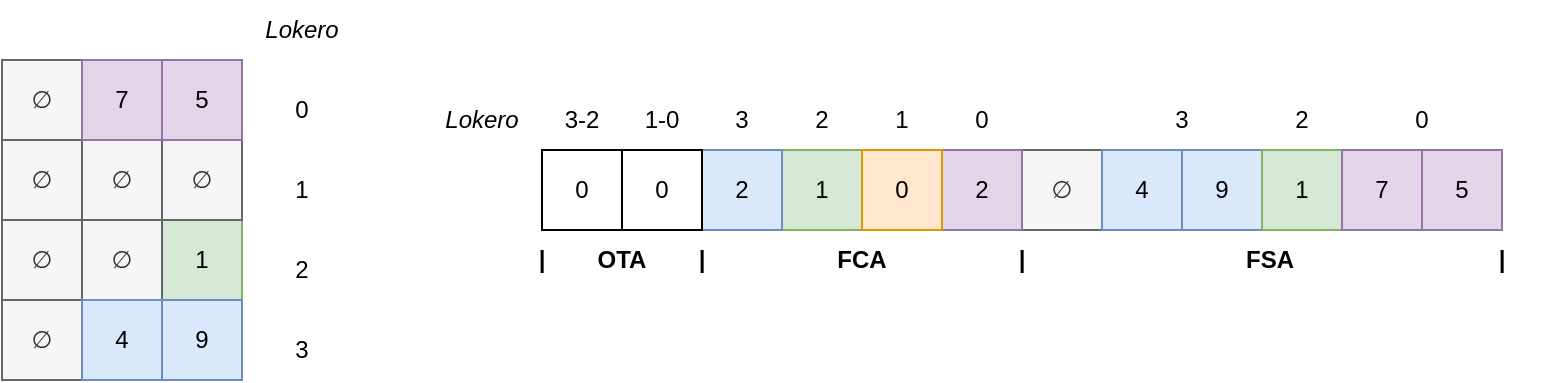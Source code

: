 <mxfile version="22.1.18" type="github">
  <diagram name="Sivu-1" id="sYl4Pm5ivETrtB2ATbQu">
    <mxGraphModel dx="2002" dy="1153" grid="1" gridSize="10" guides="1" tooltips="1" connect="1" arrows="1" fold="1" page="1" pageScale="1" pageWidth="827" pageHeight="1169" math="0" shadow="0">
      <root>
        <mxCell id="0" />
        <mxCell id="1" parent="0" />
        <mxCell id="dwBrDMo1AASgs84f_AcI-2" value="∅" style="whiteSpace=wrap;html=1;aspect=fixed;fillColor=#f5f5f5;fontColor=#333333;strokeColor=#666666;" parent="1" vertex="1">
          <mxGeometry x="540" y="190" width="40" height="40" as="geometry" />
        </mxCell>
        <mxCell id="dwBrDMo1AASgs84f_AcI-3" value="4" style="whiteSpace=wrap;html=1;aspect=fixed;fillColor=#dae8fc;strokeColor=#6c8ebf;" parent="1" vertex="1">
          <mxGeometry x="580" y="190" width="40" height="40" as="geometry" />
        </mxCell>
        <mxCell id="dwBrDMo1AASgs84f_AcI-4" value="9" style="whiteSpace=wrap;html=1;aspect=fixed;fillColor=#dae8fc;strokeColor=#6c8ebf;" parent="1" vertex="1">
          <mxGeometry x="620" y="190" width="40" height="40" as="geometry" />
        </mxCell>
        <mxCell id="dwBrDMo1AASgs84f_AcI-5" value="1" style="whiteSpace=wrap;html=1;aspect=fixed;fillColor=#d5e8d4;strokeColor=#82b366;" parent="1" vertex="1">
          <mxGeometry x="660" y="190" width="40" height="40" as="geometry" />
        </mxCell>
        <mxCell id="dwBrDMo1AASgs84f_AcI-6" value="7" style="whiteSpace=wrap;html=1;aspect=fixed;fillColor=#e1d5e7;strokeColor=#9673a6;" parent="1" vertex="1">
          <mxGeometry x="700" y="190" width="40" height="40" as="geometry" />
        </mxCell>
        <mxCell id="dwBrDMo1AASgs84f_AcI-7" value="5" style="whiteSpace=wrap;html=1;aspect=fixed;fillColor=#e1d5e7;strokeColor=#9673a6;" parent="1" vertex="1">
          <mxGeometry x="740" y="190" width="40" height="40" as="geometry" />
        </mxCell>
        <mxCell id="dwBrDMo1AASgs84f_AcI-8" value="∅" style="whiteSpace=wrap;html=1;aspect=fixed;fillColor=#f5f5f5;fontColor=#333333;strokeColor=#666666;" parent="1" vertex="1">
          <mxGeometry x="30" y="145" width="40" height="40" as="geometry" />
        </mxCell>
        <mxCell id="dwBrDMo1AASgs84f_AcI-11" value="∅" style="whiteSpace=wrap;html=1;aspect=fixed;fillColor=#f5f5f5;fontColor=#333333;strokeColor=#666666;" parent="1" vertex="1">
          <mxGeometry x="30" y="185" width="40" height="40" as="geometry" />
        </mxCell>
        <mxCell id="dwBrDMo1AASgs84f_AcI-14" value="∅" style="whiteSpace=wrap;html=1;aspect=fixed;fillColor=#f5f5f5;fontColor=#333333;strokeColor=#666666;" parent="1" vertex="1">
          <mxGeometry x="30" y="225" width="40" height="40" as="geometry" />
        </mxCell>
        <mxCell id="dwBrDMo1AASgs84f_AcI-15" value="1" style="whiteSpace=wrap;html=1;aspect=fixed;fillColor=#d5e8d4;strokeColor=#82b366;" parent="1" vertex="1">
          <mxGeometry x="110" y="225" width="40" height="40" as="geometry" />
        </mxCell>
        <mxCell id="dwBrDMo1AASgs84f_AcI-16" value="∅" style="whiteSpace=wrap;html=1;aspect=fixed;fillColor=#f5f5f5;fontColor=#333333;strokeColor=#666666;" parent="1" vertex="1">
          <mxGeometry x="70" y="225" width="40" height="40" as="geometry" />
        </mxCell>
        <mxCell id="dwBrDMo1AASgs84f_AcI-17" value="∅" style="whiteSpace=wrap;html=1;aspect=fixed;fillColor=#f5f5f5;fontColor=#333333;strokeColor=#666666;" parent="1" vertex="1">
          <mxGeometry x="30" y="265" width="40" height="40" as="geometry" />
        </mxCell>
        <mxCell id="dwBrDMo1AASgs84f_AcI-18" value="9" style="whiteSpace=wrap;html=1;aspect=fixed;fillColor=#dae8fc;strokeColor=#6c8ebf;" parent="1" vertex="1">
          <mxGeometry x="110" y="265" width="40" height="40" as="geometry" />
        </mxCell>
        <mxCell id="dwBrDMo1AASgs84f_AcI-19" value="4" style="whiteSpace=wrap;html=1;aspect=fixed;fillColor=#dae8fc;strokeColor=#6c8ebf;" parent="1" vertex="1">
          <mxGeometry x="70" y="265" width="40" height="40" as="geometry" />
        </mxCell>
        <mxCell id="dwBrDMo1AASgs84f_AcI-20" value="1" style="whiteSpace=wrap;html=1;aspect=fixed;fillColor=#d5e8d4;strokeColor=#82b366;" parent="1" vertex="1">
          <mxGeometry x="420" y="190" width="40" height="40" as="geometry" />
        </mxCell>
        <mxCell id="dwBrDMo1AASgs84f_AcI-21" value="2" style="whiteSpace=wrap;html=1;aspect=fixed;fillColor=#e1d5e7;strokeColor=#9673a6;" parent="1" vertex="1">
          <mxGeometry x="500" y="190" width="40" height="40" as="geometry" />
        </mxCell>
        <mxCell id="dwBrDMo1AASgs84f_AcI-22" value="0" style="whiteSpace=wrap;html=1;aspect=fixed;fillColor=#ffe6cc;strokeColor=#d79b00;" parent="1" vertex="1">
          <mxGeometry x="460" y="190" width="40" height="40" as="geometry" />
        </mxCell>
        <mxCell id="dwBrDMo1AASgs84f_AcI-23" value="0" style="whiteSpace=wrap;html=1;aspect=fixed;gradientColor=none;" parent="1" vertex="1">
          <mxGeometry x="300" y="190" width="40" height="40" as="geometry" />
        </mxCell>
        <mxCell id="dwBrDMo1AASgs84f_AcI-24" value="2" style="whiteSpace=wrap;html=1;aspect=fixed;fillColor=#dae8fc;strokeColor=#6c8ebf;" parent="1" vertex="1">
          <mxGeometry x="380" y="190" width="40" height="40" as="geometry" />
        </mxCell>
        <mxCell id="dwBrDMo1AASgs84f_AcI-25" value="0" style="whiteSpace=wrap;html=1;aspect=fixed;" parent="1" vertex="1">
          <mxGeometry x="340" y="190" width="40" height="40" as="geometry" />
        </mxCell>
        <mxCell id="dwBrDMo1AASgs84f_AcI-26" value="OTA" style="text;html=1;strokeColor=none;fillColor=none;align=center;verticalAlign=middle;whiteSpace=wrap;rounded=0;fontStyle=1" parent="1" vertex="1">
          <mxGeometry x="310" y="230" width="60" height="30" as="geometry" />
        </mxCell>
        <mxCell id="dwBrDMo1AASgs84f_AcI-29" value="&lt;b&gt;|&lt;/b&gt;" style="text;html=1;strokeColor=none;fillColor=none;align=center;verticalAlign=middle;whiteSpace=wrap;rounded=0;" parent="1" vertex="1">
          <mxGeometry x="270" y="230" width="60" height="30" as="geometry" />
        </mxCell>
        <mxCell id="dwBrDMo1AASgs84f_AcI-30" value="&lt;b&gt;|&lt;/b&gt;" style="text;html=1;strokeColor=none;fillColor=none;align=center;verticalAlign=middle;whiteSpace=wrap;rounded=0;" parent="1" vertex="1">
          <mxGeometry x="350" y="230" width="60" height="30" as="geometry" />
        </mxCell>
        <mxCell id="dwBrDMo1AASgs84f_AcI-31" value="0" style="text;html=1;strokeColor=none;fillColor=none;align=center;verticalAlign=middle;whiteSpace=wrap;rounded=0;" parent="1" vertex="1">
          <mxGeometry x="150" y="155" width="60" height="30" as="geometry" />
        </mxCell>
        <mxCell id="dwBrDMo1AASgs84f_AcI-32" value="1" style="text;html=1;strokeColor=none;fillColor=none;align=center;verticalAlign=middle;whiteSpace=wrap;rounded=0;" parent="1" vertex="1">
          <mxGeometry x="150" y="195" width="60" height="30" as="geometry" />
        </mxCell>
        <mxCell id="dwBrDMo1AASgs84f_AcI-33" value="2" style="text;html=1;strokeColor=none;fillColor=none;align=center;verticalAlign=middle;whiteSpace=wrap;rounded=0;" parent="1" vertex="1">
          <mxGeometry x="150" y="235" width="60" height="30" as="geometry" />
        </mxCell>
        <mxCell id="dwBrDMo1AASgs84f_AcI-34" value="3" style="text;html=1;strokeColor=none;fillColor=none;align=center;verticalAlign=middle;whiteSpace=wrap;rounded=0;" parent="1" vertex="1">
          <mxGeometry x="150" y="275" width="60" height="30" as="geometry" />
        </mxCell>
        <mxCell id="dwBrDMo1AASgs84f_AcI-35" value="3-2" style="text;html=1;strokeColor=none;fillColor=none;align=center;verticalAlign=middle;whiteSpace=wrap;rounded=0;" parent="1" vertex="1">
          <mxGeometry x="290" y="160" width="60" height="30" as="geometry" />
        </mxCell>
        <mxCell id="dwBrDMo1AASgs84f_AcI-36" value="1-0" style="text;html=1;strokeColor=none;fillColor=none;align=center;verticalAlign=middle;whiteSpace=wrap;rounded=0;" parent="1" vertex="1">
          <mxGeometry x="330" y="160" width="60" height="30" as="geometry" />
        </mxCell>
        <mxCell id="dwBrDMo1AASgs84f_AcI-38" value="FCA" style="text;html=1;strokeColor=none;fillColor=none;align=center;verticalAlign=middle;whiteSpace=wrap;rounded=0;fontStyle=1" parent="1" vertex="1">
          <mxGeometry x="430" y="230" width="60" height="30" as="geometry" />
        </mxCell>
        <mxCell id="dwBrDMo1AASgs84f_AcI-39" value="&lt;b&gt;|&lt;/b&gt;" style="text;html=1;strokeColor=none;fillColor=none;align=center;verticalAlign=middle;whiteSpace=wrap;rounded=0;" parent="1" vertex="1">
          <mxGeometry x="510" y="230" width="60" height="30" as="geometry" />
        </mxCell>
        <mxCell id="dwBrDMo1AASgs84f_AcI-40" value="3" style="text;html=1;strokeColor=none;fillColor=none;align=center;verticalAlign=middle;whiteSpace=wrap;rounded=0;" parent="1" vertex="1">
          <mxGeometry x="370" y="160" width="60" height="30" as="geometry" />
        </mxCell>
        <mxCell id="dwBrDMo1AASgs84f_AcI-41" value="2" style="text;html=1;strokeColor=none;fillColor=none;align=center;verticalAlign=middle;whiteSpace=wrap;rounded=0;" parent="1" vertex="1">
          <mxGeometry x="410" y="160" width="60" height="30" as="geometry" />
        </mxCell>
        <mxCell id="dwBrDMo1AASgs84f_AcI-42" value="1" style="text;html=1;strokeColor=none;fillColor=none;align=center;verticalAlign=middle;whiteSpace=wrap;rounded=0;" parent="1" vertex="1">
          <mxGeometry x="450" y="160" width="60" height="30" as="geometry" />
        </mxCell>
        <mxCell id="dwBrDMo1AASgs84f_AcI-43" value="0" style="text;html=1;strokeColor=none;fillColor=none;align=center;verticalAlign=middle;whiteSpace=wrap;rounded=0;" parent="1" vertex="1">
          <mxGeometry x="490" y="160" width="60" height="30" as="geometry" />
        </mxCell>
        <mxCell id="dwBrDMo1AASgs84f_AcI-44" value="2" style="text;html=1;strokeColor=none;fillColor=none;align=center;verticalAlign=middle;whiteSpace=wrap;rounded=0;" parent="1" vertex="1">
          <mxGeometry x="650" y="160" width="60" height="30" as="geometry" />
        </mxCell>
        <mxCell id="dwBrDMo1AASgs84f_AcI-45" value="3" style="text;html=1;strokeColor=none;fillColor=none;align=center;verticalAlign=middle;whiteSpace=wrap;rounded=0;" parent="1" vertex="1">
          <mxGeometry x="590" y="160" width="60" height="30" as="geometry" />
        </mxCell>
        <mxCell id="dwBrDMo1AASgs84f_AcI-46" value="0" style="text;html=1;strokeColor=none;fillColor=none;align=center;verticalAlign=middle;whiteSpace=wrap;rounded=0;" parent="1" vertex="1">
          <mxGeometry x="710" y="160" width="60" height="30" as="geometry" />
        </mxCell>
        <mxCell id="dwBrDMo1AASgs84f_AcI-47" value="∅" style="whiteSpace=wrap;html=1;aspect=fixed;fillColor=#f5f5f5;fontColor=#333333;strokeColor=#666666;" parent="1" vertex="1">
          <mxGeometry x="70" y="185" width="40" height="40" as="geometry" />
        </mxCell>
        <mxCell id="dwBrDMo1AASgs84f_AcI-48" value="∅" style="whiteSpace=wrap;html=1;aspect=fixed;fillColor=#f5f5f5;fontColor=#333333;strokeColor=#666666;" parent="1" vertex="1">
          <mxGeometry x="110" y="185" width="40" height="40" as="geometry" />
        </mxCell>
        <mxCell id="dwBrDMo1AASgs84f_AcI-49" value="5" style="whiteSpace=wrap;html=1;aspect=fixed;fillColor=#e1d5e7;strokeColor=#9673a6;" parent="1" vertex="1">
          <mxGeometry x="110" y="145" width="40" height="40" as="geometry" />
        </mxCell>
        <mxCell id="dwBrDMo1AASgs84f_AcI-50" value="7" style="whiteSpace=wrap;html=1;aspect=fixed;fillColor=#e1d5e7;strokeColor=#9673a6;" parent="1" vertex="1">
          <mxGeometry x="70" y="145" width="40" height="40" as="geometry" />
        </mxCell>
        <mxCell id="dwBrDMo1AASgs84f_AcI-51" value="Lokero" style="text;html=1;strokeColor=none;fillColor=none;align=center;verticalAlign=middle;whiteSpace=wrap;rounded=0;fontStyle=2" parent="1" vertex="1">
          <mxGeometry x="240" y="160" width="60" height="30" as="geometry" />
        </mxCell>
        <mxCell id="dwBrDMo1AASgs84f_AcI-52" value="FSA" style="text;html=1;strokeColor=none;fillColor=none;align=center;verticalAlign=middle;whiteSpace=wrap;rounded=0;fontStyle=1" parent="1" vertex="1">
          <mxGeometry x="634" y="230" width="60" height="30" as="geometry" />
        </mxCell>
        <mxCell id="dwBrDMo1AASgs84f_AcI-53" value="&lt;b&gt;|&lt;/b&gt;" style="text;html=1;strokeColor=none;fillColor=none;align=center;verticalAlign=middle;whiteSpace=wrap;rounded=0;" parent="1" vertex="1">
          <mxGeometry x="750" y="230" width="60" height="30" as="geometry" />
        </mxCell>
        <mxCell id="dwBrDMo1AASgs84f_AcI-54" value="Lokero" style="text;html=1;strokeColor=none;fillColor=none;align=center;verticalAlign=middle;whiteSpace=wrap;rounded=0;fontStyle=2" parent="1" vertex="1">
          <mxGeometry x="150" y="115" width="60" height="30" as="geometry" />
        </mxCell>
      </root>
    </mxGraphModel>
  </diagram>
</mxfile>
